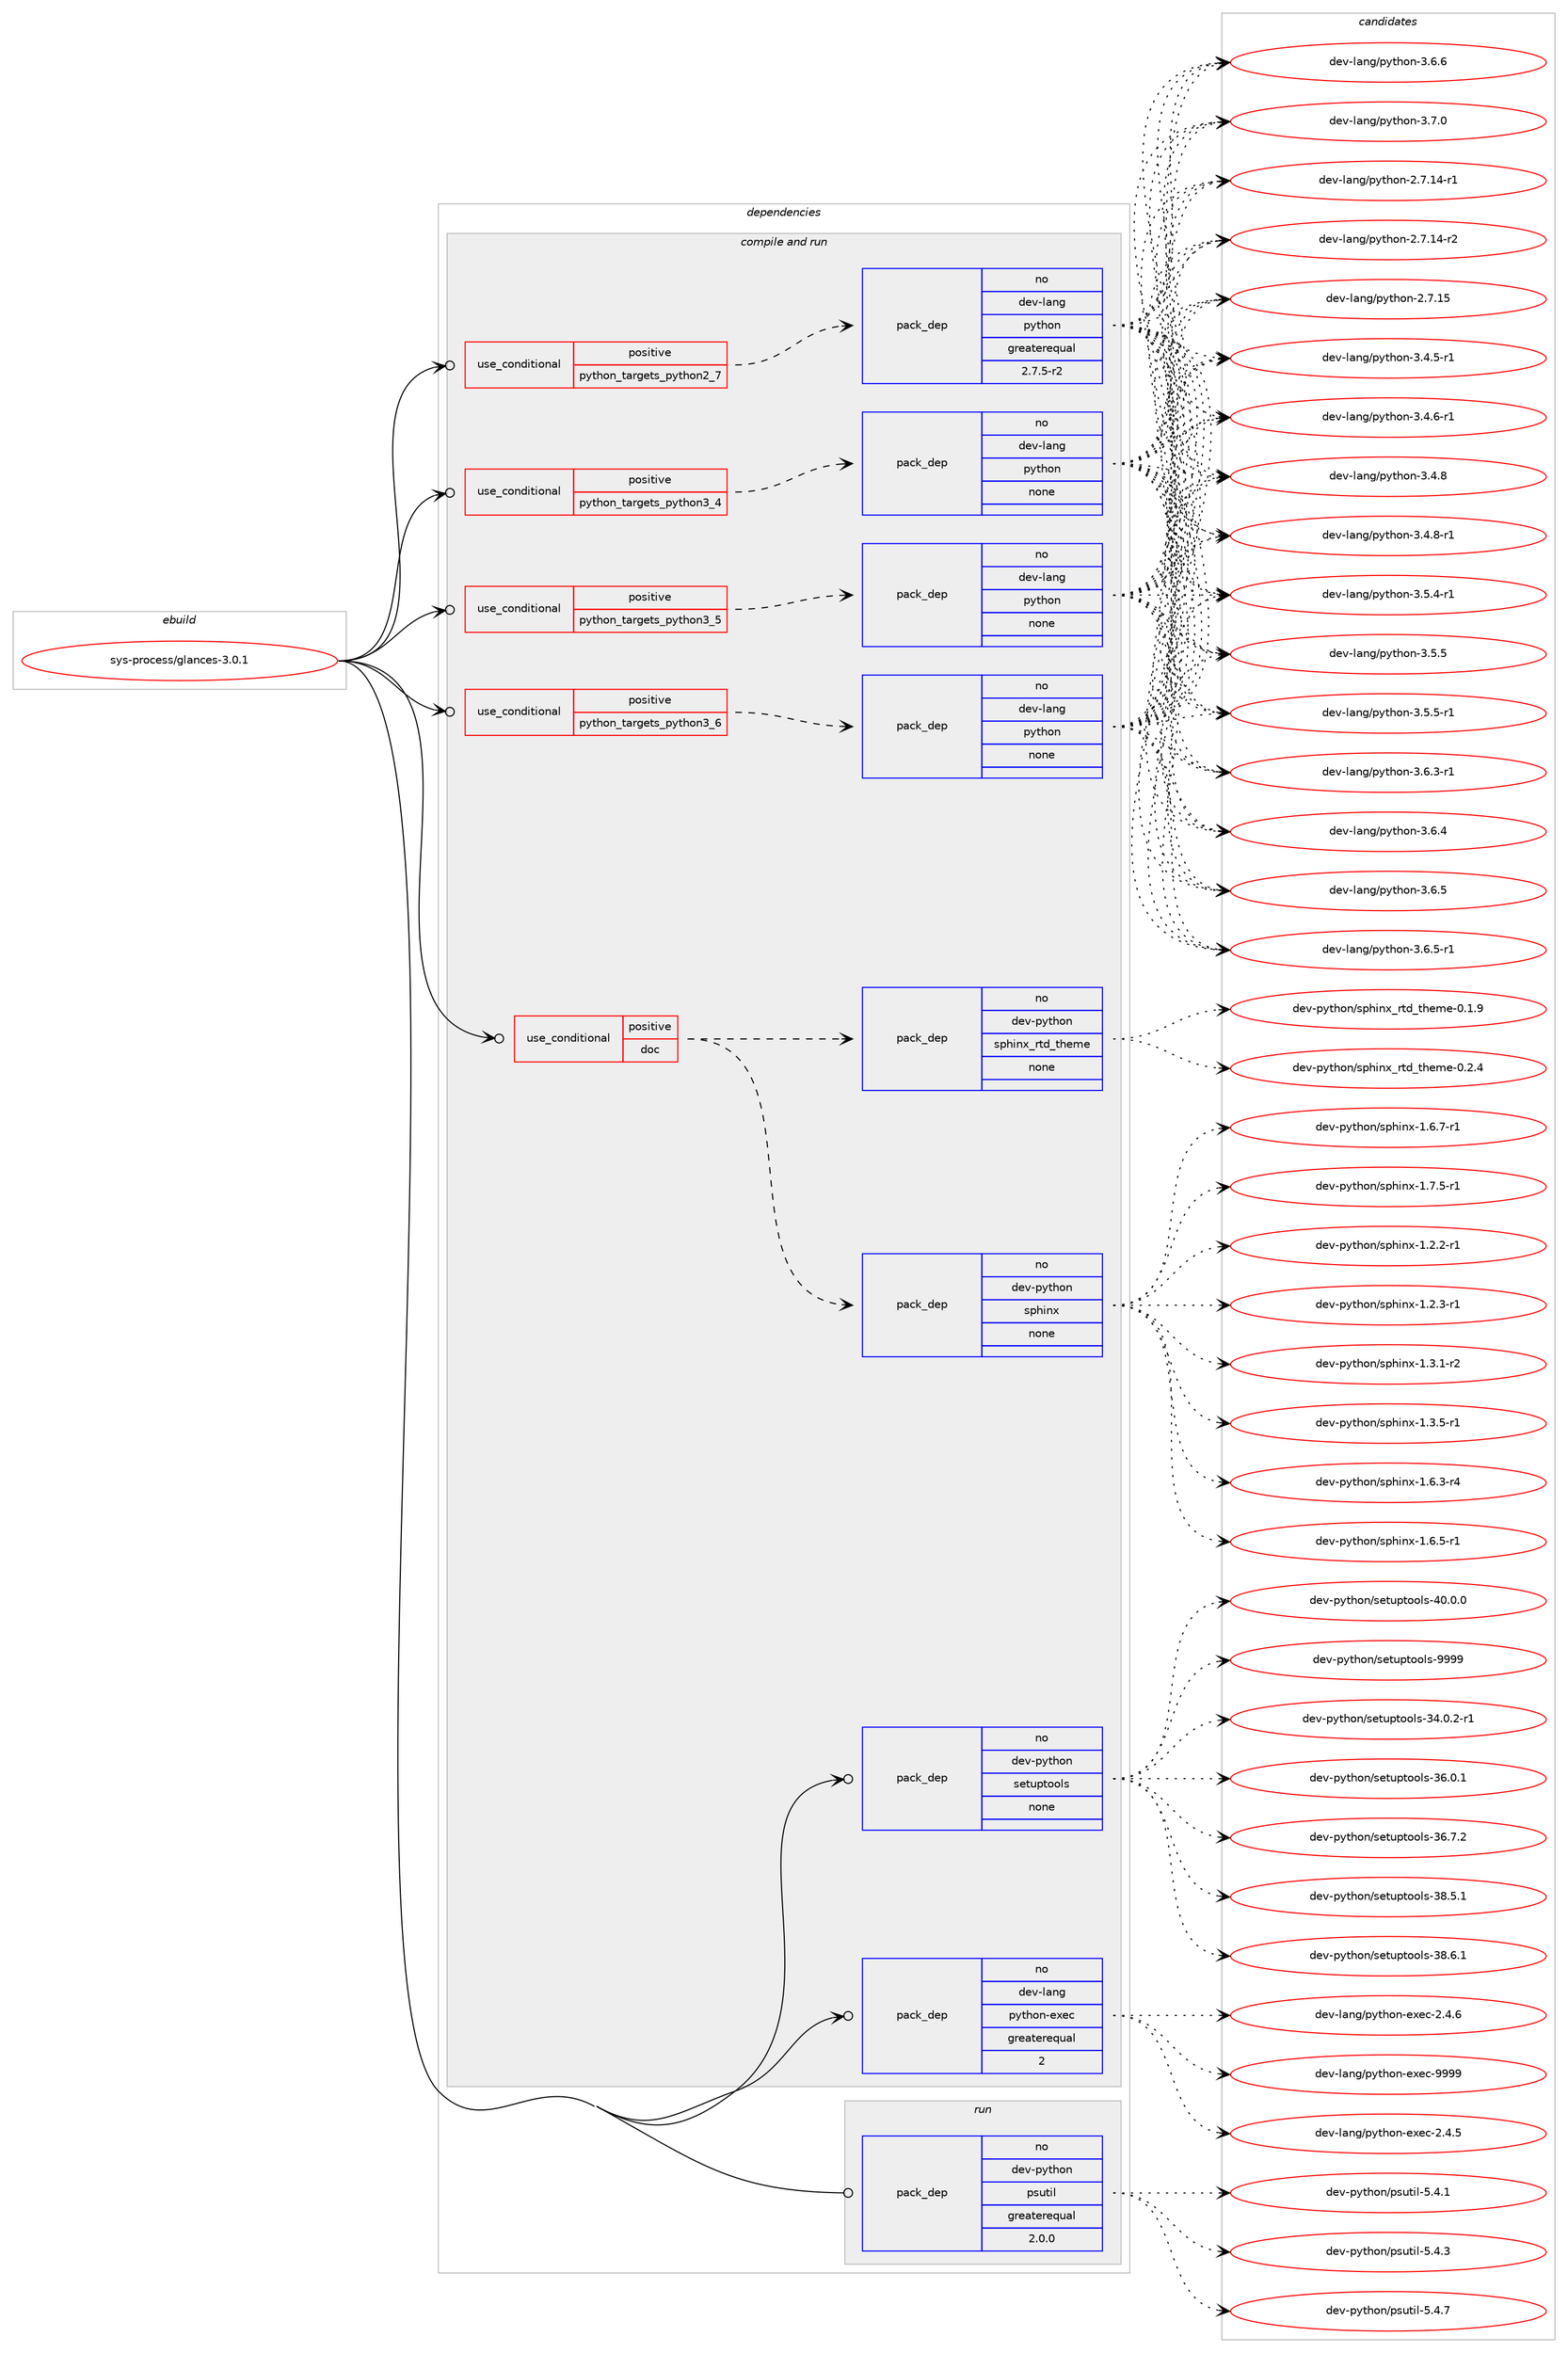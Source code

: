 digraph prolog {

# *************
# Graph options
# *************

newrank=true;
concentrate=true;
compound=true;
graph [rankdir=LR,fontname=Helvetica,fontsize=10,ranksep=1.5];#, ranksep=2.5, nodesep=0.2];
edge  [arrowhead=vee];
node  [fontname=Helvetica,fontsize=10];

# **********
# The ebuild
# **********

subgraph cluster_leftcol {
color=gray;
rank=same;
label=<<i>ebuild</i>>;
id [label="sys-process/glances-3.0.1", color=red, width=4, href="../sys-process/glances-3.0.1.svg"];
}

# ****************
# The dependencies
# ****************

subgraph cluster_midcol {
color=gray;
label=<<i>dependencies</i>>;
subgraph cluster_compile {
fillcolor="#eeeeee";
style=filled;
label=<<i>compile</i>>;
}
subgraph cluster_compileandrun {
fillcolor="#eeeeee";
style=filled;
label=<<i>compile and run</i>>;
subgraph cond4951 {
dependency17011 [label=<<TABLE BORDER="0" CELLBORDER="1" CELLSPACING="0" CELLPADDING="4"><TR><TD ROWSPAN="3" CELLPADDING="10">use_conditional</TD></TR><TR><TD>positive</TD></TR><TR><TD>doc</TD></TR></TABLE>>, shape=none, color=red];
subgraph pack11770 {
dependency17012 [label=<<TABLE BORDER="0" CELLBORDER="1" CELLSPACING="0" CELLPADDING="4" WIDTH="220"><TR><TD ROWSPAN="6" CELLPADDING="30">pack_dep</TD></TR><TR><TD WIDTH="110">no</TD></TR><TR><TD>dev-python</TD></TR><TR><TD>sphinx</TD></TR><TR><TD>none</TD></TR><TR><TD></TD></TR></TABLE>>, shape=none, color=blue];
}
dependency17011:e -> dependency17012:w [weight=20,style="dashed",arrowhead="vee"];
subgraph pack11771 {
dependency17013 [label=<<TABLE BORDER="0" CELLBORDER="1" CELLSPACING="0" CELLPADDING="4" WIDTH="220"><TR><TD ROWSPAN="6" CELLPADDING="30">pack_dep</TD></TR><TR><TD WIDTH="110">no</TD></TR><TR><TD>dev-python</TD></TR><TR><TD>sphinx_rtd_theme</TD></TR><TR><TD>none</TD></TR><TR><TD></TD></TR></TABLE>>, shape=none, color=blue];
}
dependency17011:e -> dependency17013:w [weight=20,style="dashed",arrowhead="vee"];
}
id:e -> dependency17011:w [weight=20,style="solid",arrowhead="odotvee"];
subgraph cond4952 {
dependency17014 [label=<<TABLE BORDER="0" CELLBORDER="1" CELLSPACING="0" CELLPADDING="4"><TR><TD ROWSPAN="3" CELLPADDING="10">use_conditional</TD></TR><TR><TD>positive</TD></TR><TR><TD>python_targets_python2_7</TD></TR></TABLE>>, shape=none, color=red];
subgraph pack11772 {
dependency17015 [label=<<TABLE BORDER="0" CELLBORDER="1" CELLSPACING="0" CELLPADDING="4" WIDTH="220"><TR><TD ROWSPAN="6" CELLPADDING="30">pack_dep</TD></TR><TR><TD WIDTH="110">no</TD></TR><TR><TD>dev-lang</TD></TR><TR><TD>python</TD></TR><TR><TD>greaterequal</TD></TR><TR><TD>2.7.5-r2</TD></TR></TABLE>>, shape=none, color=blue];
}
dependency17014:e -> dependency17015:w [weight=20,style="dashed",arrowhead="vee"];
}
id:e -> dependency17014:w [weight=20,style="solid",arrowhead="odotvee"];
subgraph cond4953 {
dependency17016 [label=<<TABLE BORDER="0" CELLBORDER="1" CELLSPACING="0" CELLPADDING="4"><TR><TD ROWSPAN="3" CELLPADDING="10">use_conditional</TD></TR><TR><TD>positive</TD></TR><TR><TD>python_targets_python3_4</TD></TR></TABLE>>, shape=none, color=red];
subgraph pack11773 {
dependency17017 [label=<<TABLE BORDER="0" CELLBORDER="1" CELLSPACING="0" CELLPADDING="4" WIDTH="220"><TR><TD ROWSPAN="6" CELLPADDING="30">pack_dep</TD></TR><TR><TD WIDTH="110">no</TD></TR><TR><TD>dev-lang</TD></TR><TR><TD>python</TD></TR><TR><TD>none</TD></TR><TR><TD></TD></TR></TABLE>>, shape=none, color=blue];
}
dependency17016:e -> dependency17017:w [weight=20,style="dashed",arrowhead="vee"];
}
id:e -> dependency17016:w [weight=20,style="solid",arrowhead="odotvee"];
subgraph cond4954 {
dependency17018 [label=<<TABLE BORDER="0" CELLBORDER="1" CELLSPACING="0" CELLPADDING="4"><TR><TD ROWSPAN="3" CELLPADDING="10">use_conditional</TD></TR><TR><TD>positive</TD></TR><TR><TD>python_targets_python3_5</TD></TR></TABLE>>, shape=none, color=red];
subgraph pack11774 {
dependency17019 [label=<<TABLE BORDER="0" CELLBORDER="1" CELLSPACING="0" CELLPADDING="4" WIDTH="220"><TR><TD ROWSPAN="6" CELLPADDING="30">pack_dep</TD></TR><TR><TD WIDTH="110">no</TD></TR><TR><TD>dev-lang</TD></TR><TR><TD>python</TD></TR><TR><TD>none</TD></TR><TR><TD></TD></TR></TABLE>>, shape=none, color=blue];
}
dependency17018:e -> dependency17019:w [weight=20,style="dashed",arrowhead="vee"];
}
id:e -> dependency17018:w [weight=20,style="solid",arrowhead="odotvee"];
subgraph cond4955 {
dependency17020 [label=<<TABLE BORDER="0" CELLBORDER="1" CELLSPACING="0" CELLPADDING="4"><TR><TD ROWSPAN="3" CELLPADDING="10">use_conditional</TD></TR><TR><TD>positive</TD></TR><TR><TD>python_targets_python3_6</TD></TR></TABLE>>, shape=none, color=red];
subgraph pack11775 {
dependency17021 [label=<<TABLE BORDER="0" CELLBORDER="1" CELLSPACING="0" CELLPADDING="4" WIDTH="220"><TR><TD ROWSPAN="6" CELLPADDING="30">pack_dep</TD></TR><TR><TD WIDTH="110">no</TD></TR><TR><TD>dev-lang</TD></TR><TR><TD>python</TD></TR><TR><TD>none</TD></TR><TR><TD></TD></TR></TABLE>>, shape=none, color=blue];
}
dependency17020:e -> dependency17021:w [weight=20,style="dashed",arrowhead="vee"];
}
id:e -> dependency17020:w [weight=20,style="solid",arrowhead="odotvee"];
subgraph pack11776 {
dependency17022 [label=<<TABLE BORDER="0" CELLBORDER="1" CELLSPACING="0" CELLPADDING="4" WIDTH="220"><TR><TD ROWSPAN="6" CELLPADDING="30">pack_dep</TD></TR><TR><TD WIDTH="110">no</TD></TR><TR><TD>dev-lang</TD></TR><TR><TD>python-exec</TD></TR><TR><TD>greaterequal</TD></TR><TR><TD>2</TD></TR></TABLE>>, shape=none, color=blue];
}
id:e -> dependency17022:w [weight=20,style="solid",arrowhead="odotvee"];
subgraph pack11777 {
dependency17023 [label=<<TABLE BORDER="0" CELLBORDER="1" CELLSPACING="0" CELLPADDING="4" WIDTH="220"><TR><TD ROWSPAN="6" CELLPADDING="30">pack_dep</TD></TR><TR><TD WIDTH="110">no</TD></TR><TR><TD>dev-python</TD></TR><TR><TD>setuptools</TD></TR><TR><TD>none</TD></TR><TR><TD></TD></TR></TABLE>>, shape=none, color=blue];
}
id:e -> dependency17023:w [weight=20,style="solid",arrowhead="odotvee"];
}
subgraph cluster_run {
fillcolor="#eeeeee";
style=filled;
label=<<i>run</i>>;
subgraph pack11778 {
dependency17024 [label=<<TABLE BORDER="0" CELLBORDER="1" CELLSPACING="0" CELLPADDING="4" WIDTH="220"><TR><TD ROWSPAN="6" CELLPADDING="30">pack_dep</TD></TR><TR><TD WIDTH="110">no</TD></TR><TR><TD>dev-python</TD></TR><TR><TD>psutil</TD></TR><TR><TD>greaterequal</TD></TR><TR><TD>2.0.0</TD></TR></TABLE>>, shape=none, color=blue];
}
id:e -> dependency17024:w [weight=20,style="solid",arrowhead="odot"];
}
}

# **************
# The candidates
# **************

subgraph cluster_choices {
rank=same;
color=gray;
label=<<i>candidates</i>>;

subgraph choice11770 {
color=black;
nodesep=1;
choice10010111845112121116104111110471151121041051101204549465046504511449 [label="dev-python/sphinx-1.2.2-r1", color=red, width=4,href="../dev-python/sphinx-1.2.2-r1.svg"];
choice10010111845112121116104111110471151121041051101204549465046514511449 [label="dev-python/sphinx-1.2.3-r1", color=red, width=4,href="../dev-python/sphinx-1.2.3-r1.svg"];
choice10010111845112121116104111110471151121041051101204549465146494511450 [label="dev-python/sphinx-1.3.1-r2", color=red, width=4,href="../dev-python/sphinx-1.3.1-r2.svg"];
choice10010111845112121116104111110471151121041051101204549465146534511449 [label="dev-python/sphinx-1.3.5-r1", color=red, width=4,href="../dev-python/sphinx-1.3.5-r1.svg"];
choice10010111845112121116104111110471151121041051101204549465446514511452 [label="dev-python/sphinx-1.6.3-r4", color=red, width=4,href="../dev-python/sphinx-1.6.3-r4.svg"];
choice10010111845112121116104111110471151121041051101204549465446534511449 [label="dev-python/sphinx-1.6.5-r1", color=red, width=4,href="../dev-python/sphinx-1.6.5-r1.svg"];
choice10010111845112121116104111110471151121041051101204549465446554511449 [label="dev-python/sphinx-1.6.7-r1", color=red, width=4,href="../dev-python/sphinx-1.6.7-r1.svg"];
choice10010111845112121116104111110471151121041051101204549465546534511449 [label="dev-python/sphinx-1.7.5-r1", color=red, width=4,href="../dev-python/sphinx-1.7.5-r1.svg"];
dependency17012:e -> choice10010111845112121116104111110471151121041051101204549465046504511449:w [style=dotted,weight="100"];
dependency17012:e -> choice10010111845112121116104111110471151121041051101204549465046514511449:w [style=dotted,weight="100"];
dependency17012:e -> choice10010111845112121116104111110471151121041051101204549465146494511450:w [style=dotted,weight="100"];
dependency17012:e -> choice10010111845112121116104111110471151121041051101204549465146534511449:w [style=dotted,weight="100"];
dependency17012:e -> choice10010111845112121116104111110471151121041051101204549465446514511452:w [style=dotted,weight="100"];
dependency17012:e -> choice10010111845112121116104111110471151121041051101204549465446534511449:w [style=dotted,weight="100"];
dependency17012:e -> choice10010111845112121116104111110471151121041051101204549465446554511449:w [style=dotted,weight="100"];
dependency17012:e -> choice10010111845112121116104111110471151121041051101204549465546534511449:w [style=dotted,weight="100"];
}
subgraph choice11771 {
color=black;
nodesep=1;
choice10010111845112121116104111110471151121041051101209511411610095116104101109101454846494657 [label="dev-python/sphinx_rtd_theme-0.1.9", color=red, width=4,href="../dev-python/sphinx_rtd_theme-0.1.9.svg"];
choice10010111845112121116104111110471151121041051101209511411610095116104101109101454846504652 [label="dev-python/sphinx_rtd_theme-0.2.4", color=red, width=4,href="../dev-python/sphinx_rtd_theme-0.2.4.svg"];
dependency17013:e -> choice10010111845112121116104111110471151121041051101209511411610095116104101109101454846494657:w [style=dotted,weight="100"];
dependency17013:e -> choice10010111845112121116104111110471151121041051101209511411610095116104101109101454846504652:w [style=dotted,weight="100"];
}
subgraph choice11772 {
color=black;
nodesep=1;
choice100101118451089711010347112121116104111110455046554649524511449 [label="dev-lang/python-2.7.14-r1", color=red, width=4,href="../dev-lang/python-2.7.14-r1.svg"];
choice100101118451089711010347112121116104111110455046554649524511450 [label="dev-lang/python-2.7.14-r2", color=red, width=4,href="../dev-lang/python-2.7.14-r2.svg"];
choice10010111845108971101034711212111610411111045504655464953 [label="dev-lang/python-2.7.15", color=red, width=4,href="../dev-lang/python-2.7.15.svg"];
choice1001011184510897110103471121211161041111104551465246534511449 [label="dev-lang/python-3.4.5-r1", color=red, width=4,href="../dev-lang/python-3.4.5-r1.svg"];
choice1001011184510897110103471121211161041111104551465246544511449 [label="dev-lang/python-3.4.6-r1", color=red, width=4,href="../dev-lang/python-3.4.6-r1.svg"];
choice100101118451089711010347112121116104111110455146524656 [label="dev-lang/python-3.4.8", color=red, width=4,href="../dev-lang/python-3.4.8.svg"];
choice1001011184510897110103471121211161041111104551465246564511449 [label="dev-lang/python-3.4.8-r1", color=red, width=4,href="../dev-lang/python-3.4.8-r1.svg"];
choice1001011184510897110103471121211161041111104551465346524511449 [label="dev-lang/python-3.5.4-r1", color=red, width=4,href="../dev-lang/python-3.5.4-r1.svg"];
choice100101118451089711010347112121116104111110455146534653 [label="dev-lang/python-3.5.5", color=red, width=4,href="../dev-lang/python-3.5.5.svg"];
choice1001011184510897110103471121211161041111104551465346534511449 [label="dev-lang/python-3.5.5-r1", color=red, width=4,href="../dev-lang/python-3.5.5-r1.svg"];
choice1001011184510897110103471121211161041111104551465446514511449 [label="dev-lang/python-3.6.3-r1", color=red, width=4,href="../dev-lang/python-3.6.3-r1.svg"];
choice100101118451089711010347112121116104111110455146544652 [label="dev-lang/python-3.6.4", color=red, width=4,href="../dev-lang/python-3.6.4.svg"];
choice100101118451089711010347112121116104111110455146544653 [label="dev-lang/python-3.6.5", color=red, width=4,href="../dev-lang/python-3.6.5.svg"];
choice1001011184510897110103471121211161041111104551465446534511449 [label="dev-lang/python-3.6.5-r1", color=red, width=4,href="../dev-lang/python-3.6.5-r1.svg"];
choice100101118451089711010347112121116104111110455146544654 [label="dev-lang/python-3.6.6", color=red, width=4,href="../dev-lang/python-3.6.6.svg"];
choice100101118451089711010347112121116104111110455146554648 [label="dev-lang/python-3.7.0", color=red, width=4,href="../dev-lang/python-3.7.0.svg"];
dependency17015:e -> choice100101118451089711010347112121116104111110455046554649524511449:w [style=dotted,weight="100"];
dependency17015:e -> choice100101118451089711010347112121116104111110455046554649524511450:w [style=dotted,weight="100"];
dependency17015:e -> choice10010111845108971101034711212111610411111045504655464953:w [style=dotted,weight="100"];
dependency17015:e -> choice1001011184510897110103471121211161041111104551465246534511449:w [style=dotted,weight="100"];
dependency17015:e -> choice1001011184510897110103471121211161041111104551465246544511449:w [style=dotted,weight="100"];
dependency17015:e -> choice100101118451089711010347112121116104111110455146524656:w [style=dotted,weight="100"];
dependency17015:e -> choice1001011184510897110103471121211161041111104551465246564511449:w [style=dotted,weight="100"];
dependency17015:e -> choice1001011184510897110103471121211161041111104551465346524511449:w [style=dotted,weight="100"];
dependency17015:e -> choice100101118451089711010347112121116104111110455146534653:w [style=dotted,weight="100"];
dependency17015:e -> choice1001011184510897110103471121211161041111104551465346534511449:w [style=dotted,weight="100"];
dependency17015:e -> choice1001011184510897110103471121211161041111104551465446514511449:w [style=dotted,weight="100"];
dependency17015:e -> choice100101118451089711010347112121116104111110455146544652:w [style=dotted,weight="100"];
dependency17015:e -> choice100101118451089711010347112121116104111110455146544653:w [style=dotted,weight="100"];
dependency17015:e -> choice1001011184510897110103471121211161041111104551465446534511449:w [style=dotted,weight="100"];
dependency17015:e -> choice100101118451089711010347112121116104111110455146544654:w [style=dotted,weight="100"];
dependency17015:e -> choice100101118451089711010347112121116104111110455146554648:w [style=dotted,weight="100"];
}
subgraph choice11773 {
color=black;
nodesep=1;
choice100101118451089711010347112121116104111110455046554649524511449 [label="dev-lang/python-2.7.14-r1", color=red, width=4,href="../dev-lang/python-2.7.14-r1.svg"];
choice100101118451089711010347112121116104111110455046554649524511450 [label="dev-lang/python-2.7.14-r2", color=red, width=4,href="../dev-lang/python-2.7.14-r2.svg"];
choice10010111845108971101034711212111610411111045504655464953 [label="dev-lang/python-2.7.15", color=red, width=4,href="../dev-lang/python-2.7.15.svg"];
choice1001011184510897110103471121211161041111104551465246534511449 [label="dev-lang/python-3.4.5-r1", color=red, width=4,href="../dev-lang/python-3.4.5-r1.svg"];
choice1001011184510897110103471121211161041111104551465246544511449 [label="dev-lang/python-3.4.6-r1", color=red, width=4,href="../dev-lang/python-3.4.6-r1.svg"];
choice100101118451089711010347112121116104111110455146524656 [label="dev-lang/python-3.4.8", color=red, width=4,href="../dev-lang/python-3.4.8.svg"];
choice1001011184510897110103471121211161041111104551465246564511449 [label="dev-lang/python-3.4.8-r1", color=red, width=4,href="../dev-lang/python-3.4.8-r1.svg"];
choice1001011184510897110103471121211161041111104551465346524511449 [label="dev-lang/python-3.5.4-r1", color=red, width=4,href="../dev-lang/python-3.5.4-r1.svg"];
choice100101118451089711010347112121116104111110455146534653 [label="dev-lang/python-3.5.5", color=red, width=4,href="../dev-lang/python-3.5.5.svg"];
choice1001011184510897110103471121211161041111104551465346534511449 [label="dev-lang/python-3.5.5-r1", color=red, width=4,href="../dev-lang/python-3.5.5-r1.svg"];
choice1001011184510897110103471121211161041111104551465446514511449 [label="dev-lang/python-3.6.3-r1", color=red, width=4,href="../dev-lang/python-3.6.3-r1.svg"];
choice100101118451089711010347112121116104111110455146544652 [label="dev-lang/python-3.6.4", color=red, width=4,href="../dev-lang/python-3.6.4.svg"];
choice100101118451089711010347112121116104111110455146544653 [label="dev-lang/python-3.6.5", color=red, width=4,href="../dev-lang/python-3.6.5.svg"];
choice1001011184510897110103471121211161041111104551465446534511449 [label="dev-lang/python-3.6.5-r1", color=red, width=4,href="../dev-lang/python-3.6.5-r1.svg"];
choice100101118451089711010347112121116104111110455146544654 [label="dev-lang/python-3.6.6", color=red, width=4,href="../dev-lang/python-3.6.6.svg"];
choice100101118451089711010347112121116104111110455146554648 [label="dev-lang/python-3.7.0", color=red, width=4,href="../dev-lang/python-3.7.0.svg"];
dependency17017:e -> choice100101118451089711010347112121116104111110455046554649524511449:w [style=dotted,weight="100"];
dependency17017:e -> choice100101118451089711010347112121116104111110455046554649524511450:w [style=dotted,weight="100"];
dependency17017:e -> choice10010111845108971101034711212111610411111045504655464953:w [style=dotted,weight="100"];
dependency17017:e -> choice1001011184510897110103471121211161041111104551465246534511449:w [style=dotted,weight="100"];
dependency17017:e -> choice1001011184510897110103471121211161041111104551465246544511449:w [style=dotted,weight="100"];
dependency17017:e -> choice100101118451089711010347112121116104111110455146524656:w [style=dotted,weight="100"];
dependency17017:e -> choice1001011184510897110103471121211161041111104551465246564511449:w [style=dotted,weight="100"];
dependency17017:e -> choice1001011184510897110103471121211161041111104551465346524511449:w [style=dotted,weight="100"];
dependency17017:e -> choice100101118451089711010347112121116104111110455146534653:w [style=dotted,weight="100"];
dependency17017:e -> choice1001011184510897110103471121211161041111104551465346534511449:w [style=dotted,weight="100"];
dependency17017:e -> choice1001011184510897110103471121211161041111104551465446514511449:w [style=dotted,weight="100"];
dependency17017:e -> choice100101118451089711010347112121116104111110455146544652:w [style=dotted,weight="100"];
dependency17017:e -> choice100101118451089711010347112121116104111110455146544653:w [style=dotted,weight="100"];
dependency17017:e -> choice1001011184510897110103471121211161041111104551465446534511449:w [style=dotted,weight="100"];
dependency17017:e -> choice100101118451089711010347112121116104111110455146544654:w [style=dotted,weight="100"];
dependency17017:e -> choice100101118451089711010347112121116104111110455146554648:w [style=dotted,weight="100"];
}
subgraph choice11774 {
color=black;
nodesep=1;
choice100101118451089711010347112121116104111110455046554649524511449 [label="dev-lang/python-2.7.14-r1", color=red, width=4,href="../dev-lang/python-2.7.14-r1.svg"];
choice100101118451089711010347112121116104111110455046554649524511450 [label="dev-lang/python-2.7.14-r2", color=red, width=4,href="../dev-lang/python-2.7.14-r2.svg"];
choice10010111845108971101034711212111610411111045504655464953 [label="dev-lang/python-2.7.15", color=red, width=4,href="../dev-lang/python-2.7.15.svg"];
choice1001011184510897110103471121211161041111104551465246534511449 [label="dev-lang/python-3.4.5-r1", color=red, width=4,href="../dev-lang/python-3.4.5-r1.svg"];
choice1001011184510897110103471121211161041111104551465246544511449 [label="dev-lang/python-3.4.6-r1", color=red, width=4,href="../dev-lang/python-3.4.6-r1.svg"];
choice100101118451089711010347112121116104111110455146524656 [label="dev-lang/python-3.4.8", color=red, width=4,href="../dev-lang/python-3.4.8.svg"];
choice1001011184510897110103471121211161041111104551465246564511449 [label="dev-lang/python-3.4.8-r1", color=red, width=4,href="../dev-lang/python-3.4.8-r1.svg"];
choice1001011184510897110103471121211161041111104551465346524511449 [label="dev-lang/python-3.5.4-r1", color=red, width=4,href="../dev-lang/python-3.5.4-r1.svg"];
choice100101118451089711010347112121116104111110455146534653 [label="dev-lang/python-3.5.5", color=red, width=4,href="../dev-lang/python-3.5.5.svg"];
choice1001011184510897110103471121211161041111104551465346534511449 [label="dev-lang/python-3.5.5-r1", color=red, width=4,href="../dev-lang/python-3.5.5-r1.svg"];
choice1001011184510897110103471121211161041111104551465446514511449 [label="dev-lang/python-3.6.3-r1", color=red, width=4,href="../dev-lang/python-3.6.3-r1.svg"];
choice100101118451089711010347112121116104111110455146544652 [label="dev-lang/python-3.6.4", color=red, width=4,href="../dev-lang/python-3.6.4.svg"];
choice100101118451089711010347112121116104111110455146544653 [label="dev-lang/python-3.6.5", color=red, width=4,href="../dev-lang/python-3.6.5.svg"];
choice1001011184510897110103471121211161041111104551465446534511449 [label="dev-lang/python-3.6.5-r1", color=red, width=4,href="../dev-lang/python-3.6.5-r1.svg"];
choice100101118451089711010347112121116104111110455146544654 [label="dev-lang/python-3.6.6", color=red, width=4,href="../dev-lang/python-3.6.6.svg"];
choice100101118451089711010347112121116104111110455146554648 [label="dev-lang/python-3.7.0", color=red, width=4,href="../dev-lang/python-3.7.0.svg"];
dependency17019:e -> choice100101118451089711010347112121116104111110455046554649524511449:w [style=dotted,weight="100"];
dependency17019:e -> choice100101118451089711010347112121116104111110455046554649524511450:w [style=dotted,weight="100"];
dependency17019:e -> choice10010111845108971101034711212111610411111045504655464953:w [style=dotted,weight="100"];
dependency17019:e -> choice1001011184510897110103471121211161041111104551465246534511449:w [style=dotted,weight="100"];
dependency17019:e -> choice1001011184510897110103471121211161041111104551465246544511449:w [style=dotted,weight="100"];
dependency17019:e -> choice100101118451089711010347112121116104111110455146524656:w [style=dotted,weight="100"];
dependency17019:e -> choice1001011184510897110103471121211161041111104551465246564511449:w [style=dotted,weight="100"];
dependency17019:e -> choice1001011184510897110103471121211161041111104551465346524511449:w [style=dotted,weight="100"];
dependency17019:e -> choice100101118451089711010347112121116104111110455146534653:w [style=dotted,weight="100"];
dependency17019:e -> choice1001011184510897110103471121211161041111104551465346534511449:w [style=dotted,weight="100"];
dependency17019:e -> choice1001011184510897110103471121211161041111104551465446514511449:w [style=dotted,weight="100"];
dependency17019:e -> choice100101118451089711010347112121116104111110455146544652:w [style=dotted,weight="100"];
dependency17019:e -> choice100101118451089711010347112121116104111110455146544653:w [style=dotted,weight="100"];
dependency17019:e -> choice1001011184510897110103471121211161041111104551465446534511449:w [style=dotted,weight="100"];
dependency17019:e -> choice100101118451089711010347112121116104111110455146544654:w [style=dotted,weight="100"];
dependency17019:e -> choice100101118451089711010347112121116104111110455146554648:w [style=dotted,weight="100"];
}
subgraph choice11775 {
color=black;
nodesep=1;
choice100101118451089711010347112121116104111110455046554649524511449 [label="dev-lang/python-2.7.14-r1", color=red, width=4,href="../dev-lang/python-2.7.14-r1.svg"];
choice100101118451089711010347112121116104111110455046554649524511450 [label="dev-lang/python-2.7.14-r2", color=red, width=4,href="../dev-lang/python-2.7.14-r2.svg"];
choice10010111845108971101034711212111610411111045504655464953 [label="dev-lang/python-2.7.15", color=red, width=4,href="../dev-lang/python-2.7.15.svg"];
choice1001011184510897110103471121211161041111104551465246534511449 [label="dev-lang/python-3.4.5-r1", color=red, width=4,href="../dev-lang/python-3.4.5-r1.svg"];
choice1001011184510897110103471121211161041111104551465246544511449 [label="dev-lang/python-3.4.6-r1", color=red, width=4,href="../dev-lang/python-3.4.6-r1.svg"];
choice100101118451089711010347112121116104111110455146524656 [label="dev-lang/python-3.4.8", color=red, width=4,href="../dev-lang/python-3.4.8.svg"];
choice1001011184510897110103471121211161041111104551465246564511449 [label="dev-lang/python-3.4.8-r1", color=red, width=4,href="../dev-lang/python-3.4.8-r1.svg"];
choice1001011184510897110103471121211161041111104551465346524511449 [label="dev-lang/python-3.5.4-r1", color=red, width=4,href="../dev-lang/python-3.5.4-r1.svg"];
choice100101118451089711010347112121116104111110455146534653 [label="dev-lang/python-3.5.5", color=red, width=4,href="../dev-lang/python-3.5.5.svg"];
choice1001011184510897110103471121211161041111104551465346534511449 [label="dev-lang/python-3.5.5-r1", color=red, width=4,href="../dev-lang/python-3.5.5-r1.svg"];
choice1001011184510897110103471121211161041111104551465446514511449 [label="dev-lang/python-3.6.3-r1", color=red, width=4,href="../dev-lang/python-3.6.3-r1.svg"];
choice100101118451089711010347112121116104111110455146544652 [label="dev-lang/python-3.6.4", color=red, width=4,href="../dev-lang/python-3.6.4.svg"];
choice100101118451089711010347112121116104111110455146544653 [label="dev-lang/python-3.6.5", color=red, width=4,href="../dev-lang/python-3.6.5.svg"];
choice1001011184510897110103471121211161041111104551465446534511449 [label="dev-lang/python-3.6.5-r1", color=red, width=4,href="../dev-lang/python-3.6.5-r1.svg"];
choice100101118451089711010347112121116104111110455146544654 [label="dev-lang/python-3.6.6", color=red, width=4,href="../dev-lang/python-3.6.6.svg"];
choice100101118451089711010347112121116104111110455146554648 [label="dev-lang/python-3.7.0", color=red, width=4,href="../dev-lang/python-3.7.0.svg"];
dependency17021:e -> choice100101118451089711010347112121116104111110455046554649524511449:w [style=dotted,weight="100"];
dependency17021:e -> choice100101118451089711010347112121116104111110455046554649524511450:w [style=dotted,weight="100"];
dependency17021:e -> choice10010111845108971101034711212111610411111045504655464953:w [style=dotted,weight="100"];
dependency17021:e -> choice1001011184510897110103471121211161041111104551465246534511449:w [style=dotted,weight="100"];
dependency17021:e -> choice1001011184510897110103471121211161041111104551465246544511449:w [style=dotted,weight="100"];
dependency17021:e -> choice100101118451089711010347112121116104111110455146524656:w [style=dotted,weight="100"];
dependency17021:e -> choice1001011184510897110103471121211161041111104551465246564511449:w [style=dotted,weight="100"];
dependency17021:e -> choice1001011184510897110103471121211161041111104551465346524511449:w [style=dotted,weight="100"];
dependency17021:e -> choice100101118451089711010347112121116104111110455146534653:w [style=dotted,weight="100"];
dependency17021:e -> choice1001011184510897110103471121211161041111104551465346534511449:w [style=dotted,weight="100"];
dependency17021:e -> choice1001011184510897110103471121211161041111104551465446514511449:w [style=dotted,weight="100"];
dependency17021:e -> choice100101118451089711010347112121116104111110455146544652:w [style=dotted,weight="100"];
dependency17021:e -> choice100101118451089711010347112121116104111110455146544653:w [style=dotted,weight="100"];
dependency17021:e -> choice1001011184510897110103471121211161041111104551465446534511449:w [style=dotted,weight="100"];
dependency17021:e -> choice100101118451089711010347112121116104111110455146544654:w [style=dotted,weight="100"];
dependency17021:e -> choice100101118451089711010347112121116104111110455146554648:w [style=dotted,weight="100"];
}
subgraph choice11776 {
color=black;
nodesep=1;
choice1001011184510897110103471121211161041111104510112010199455046524653 [label="dev-lang/python-exec-2.4.5", color=red, width=4,href="../dev-lang/python-exec-2.4.5.svg"];
choice1001011184510897110103471121211161041111104510112010199455046524654 [label="dev-lang/python-exec-2.4.6", color=red, width=4,href="../dev-lang/python-exec-2.4.6.svg"];
choice10010111845108971101034711212111610411111045101120101994557575757 [label="dev-lang/python-exec-9999", color=red, width=4,href="../dev-lang/python-exec-9999.svg"];
dependency17022:e -> choice1001011184510897110103471121211161041111104510112010199455046524653:w [style=dotted,weight="100"];
dependency17022:e -> choice1001011184510897110103471121211161041111104510112010199455046524654:w [style=dotted,weight="100"];
dependency17022:e -> choice10010111845108971101034711212111610411111045101120101994557575757:w [style=dotted,weight="100"];
}
subgraph choice11777 {
color=black;
nodesep=1;
choice1001011184511212111610411111047115101116117112116111111108115455152464846504511449 [label="dev-python/setuptools-34.0.2-r1", color=red, width=4,href="../dev-python/setuptools-34.0.2-r1.svg"];
choice100101118451121211161041111104711510111611711211611111110811545515446484649 [label="dev-python/setuptools-36.0.1", color=red, width=4,href="../dev-python/setuptools-36.0.1.svg"];
choice100101118451121211161041111104711510111611711211611111110811545515446554650 [label="dev-python/setuptools-36.7.2", color=red, width=4,href="../dev-python/setuptools-36.7.2.svg"];
choice100101118451121211161041111104711510111611711211611111110811545515646534649 [label="dev-python/setuptools-38.5.1", color=red, width=4,href="../dev-python/setuptools-38.5.1.svg"];
choice100101118451121211161041111104711510111611711211611111110811545515646544649 [label="dev-python/setuptools-38.6.1", color=red, width=4,href="../dev-python/setuptools-38.6.1.svg"];
choice100101118451121211161041111104711510111611711211611111110811545524846484648 [label="dev-python/setuptools-40.0.0", color=red, width=4,href="../dev-python/setuptools-40.0.0.svg"];
choice10010111845112121116104111110471151011161171121161111111081154557575757 [label="dev-python/setuptools-9999", color=red, width=4,href="../dev-python/setuptools-9999.svg"];
dependency17023:e -> choice1001011184511212111610411111047115101116117112116111111108115455152464846504511449:w [style=dotted,weight="100"];
dependency17023:e -> choice100101118451121211161041111104711510111611711211611111110811545515446484649:w [style=dotted,weight="100"];
dependency17023:e -> choice100101118451121211161041111104711510111611711211611111110811545515446554650:w [style=dotted,weight="100"];
dependency17023:e -> choice100101118451121211161041111104711510111611711211611111110811545515646534649:w [style=dotted,weight="100"];
dependency17023:e -> choice100101118451121211161041111104711510111611711211611111110811545515646544649:w [style=dotted,weight="100"];
dependency17023:e -> choice100101118451121211161041111104711510111611711211611111110811545524846484648:w [style=dotted,weight="100"];
dependency17023:e -> choice10010111845112121116104111110471151011161171121161111111081154557575757:w [style=dotted,weight="100"];
}
subgraph choice11778 {
color=black;
nodesep=1;
choice1001011184511212111610411111047112115117116105108455346524649 [label="dev-python/psutil-5.4.1", color=red, width=4,href="../dev-python/psutil-5.4.1.svg"];
choice1001011184511212111610411111047112115117116105108455346524651 [label="dev-python/psutil-5.4.3", color=red, width=4,href="../dev-python/psutil-5.4.3.svg"];
choice1001011184511212111610411111047112115117116105108455346524655 [label="dev-python/psutil-5.4.7", color=red, width=4,href="../dev-python/psutil-5.4.7.svg"];
dependency17024:e -> choice1001011184511212111610411111047112115117116105108455346524649:w [style=dotted,weight="100"];
dependency17024:e -> choice1001011184511212111610411111047112115117116105108455346524651:w [style=dotted,weight="100"];
dependency17024:e -> choice1001011184511212111610411111047112115117116105108455346524655:w [style=dotted,weight="100"];
}
}

}
